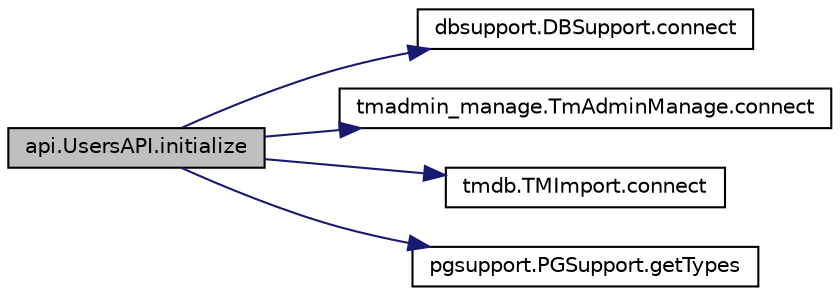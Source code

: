 digraph "api.UsersAPI.initialize"
{
 // LATEX_PDF_SIZE
  edge [fontname="Helvetica",fontsize="10",labelfontname="Helvetica",labelfontsize="10"];
  node [fontname="Helvetica",fontsize="10",shape=record];
  rankdir="LR";
  Node1 [label="api.UsersAPI.initialize",height=0.2,width=0.4,color="black", fillcolor="grey75", style="filled", fontcolor="black",tooltip=" "];
  Node1 -> Node2 [color="midnightblue",fontsize="10",style="solid",fontname="Helvetica"];
  Node2 [label="dbsupport.DBSupport.connect",height=0.2,width=0.4,color="black", fillcolor="white", style="filled",URL="$classdbsupport_1_1DBSupport.html#a423958bd07794c43ae6d0001fcac5871",tooltip=" "];
  Node1 -> Node3 [color="midnightblue",fontsize="10",style="solid",fontname="Helvetica"];
  Node3 [label="tmadmin_manage.TmAdminManage.connect",height=0.2,width=0.4,color="black", fillcolor="white", style="filled",URL="$classtmadmin__manage_1_1TmAdminManage.html#a73e2c378e714adf64beeb922a4431b28",tooltip=" "];
  Node1 -> Node4 [color="midnightblue",fontsize="10",style="solid",fontname="Helvetica"];
  Node4 [label="tmdb.TMImport.connect",height=0.2,width=0.4,color="black", fillcolor="white", style="filled",URL="$classtmdb_1_1TMImport.html#a6f8a3419014e5b6bdffecef12aaa79b2",tooltip=" "];
  Node1 -> Node5 [color="midnightblue",fontsize="10",style="solid",fontname="Helvetica"];
  Node5 [label="pgsupport.PGSupport.getTypes",height=0.2,width=0.4,color="black", fillcolor="white", style="filled",URL="$classpgsupport_1_1PGSupport.html#abcda72529152d6481b0267a74afaedd8",tooltip=" "];
}
